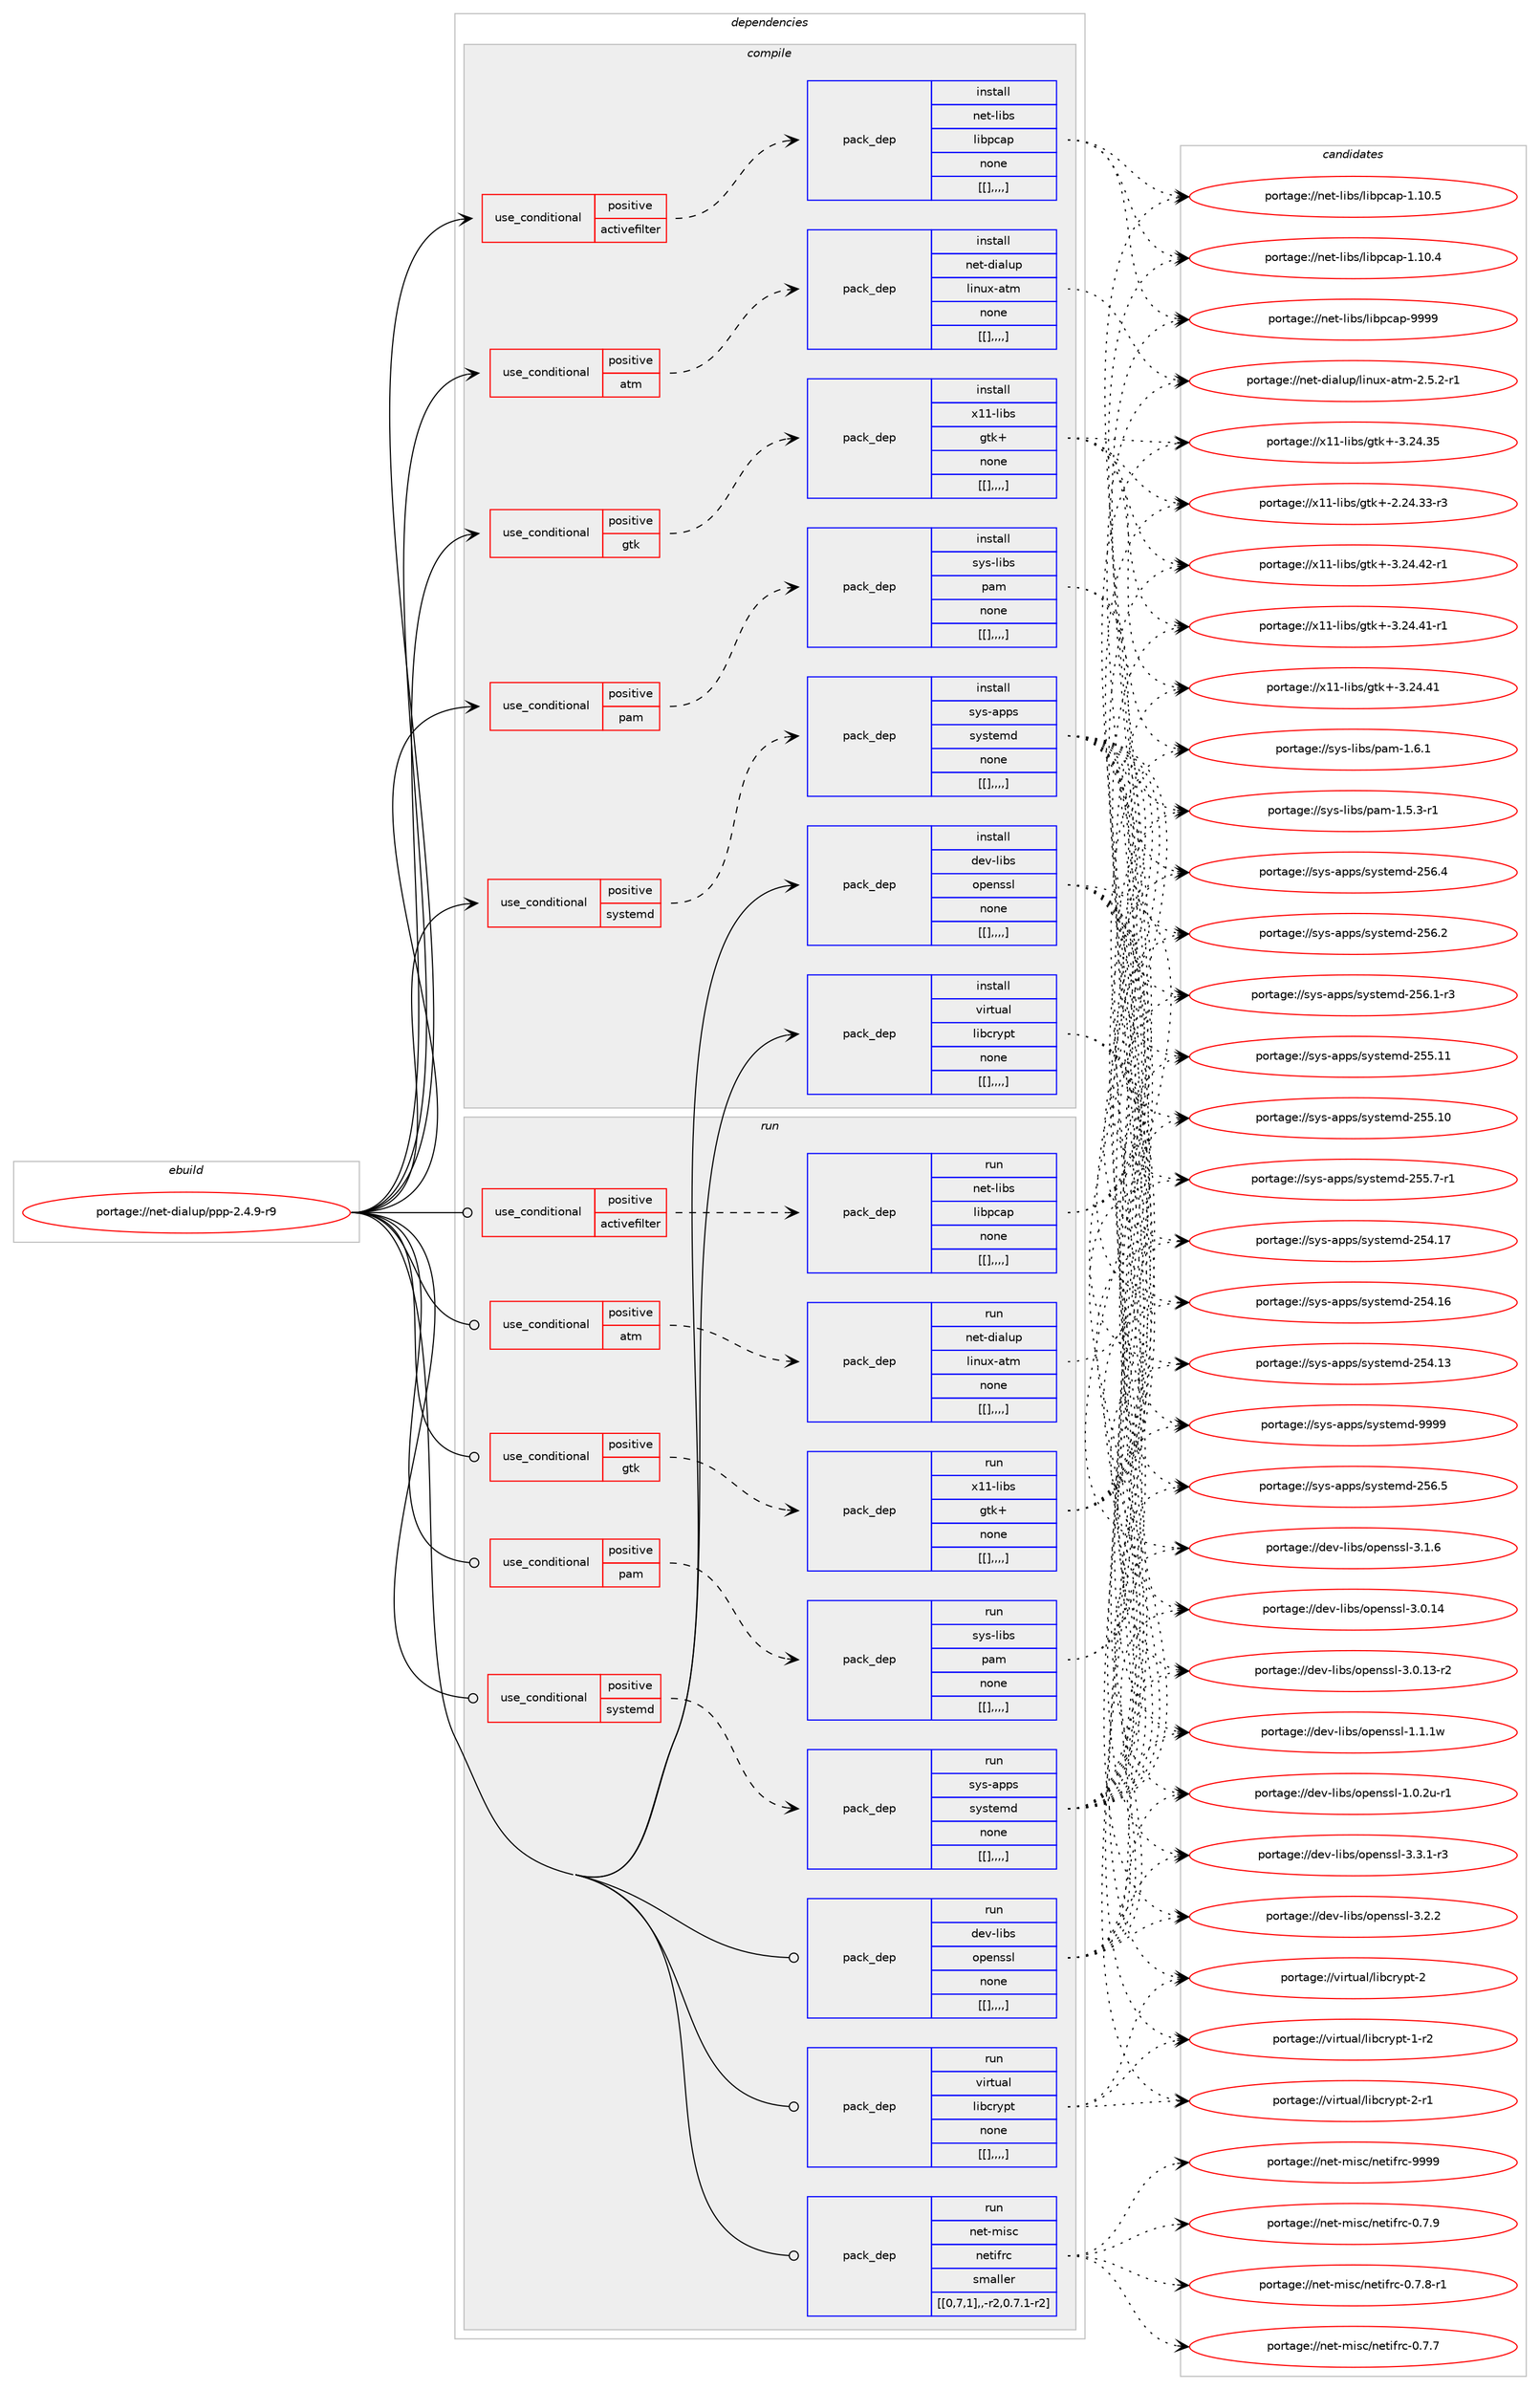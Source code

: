 digraph prolog {

# *************
# Graph options
# *************

newrank=true;
concentrate=true;
compound=true;
graph [rankdir=LR,fontname=Helvetica,fontsize=10,ranksep=1.5];#, ranksep=2.5, nodesep=0.2];
edge  [arrowhead=vee];
node  [fontname=Helvetica,fontsize=10];

# **********
# The ebuild
# **********

subgraph cluster_leftcol {
color=gray;
label=<<i>ebuild</i>>;
id [label="portage://net-dialup/ppp-2.4.9-r9", color=red, width=4, href="../net-dialup/ppp-2.4.9-r9.svg"];
}

# ****************
# The dependencies
# ****************

subgraph cluster_midcol {
color=gray;
label=<<i>dependencies</i>>;
subgraph cluster_compile {
fillcolor="#eeeeee";
style=filled;
label=<<i>compile</i>>;
subgraph cond94013 {
dependency363542 [label=<<TABLE BORDER="0" CELLBORDER="1" CELLSPACING="0" CELLPADDING="4"><TR><TD ROWSPAN="3" CELLPADDING="10">use_conditional</TD></TR><TR><TD>positive</TD></TR><TR><TD>activefilter</TD></TR></TABLE>>, shape=none, color=red];
subgraph pack266776 {
dependency363543 [label=<<TABLE BORDER="0" CELLBORDER="1" CELLSPACING="0" CELLPADDING="4" WIDTH="220"><TR><TD ROWSPAN="6" CELLPADDING="30">pack_dep</TD></TR><TR><TD WIDTH="110">install</TD></TR><TR><TD>net-libs</TD></TR><TR><TD>libpcap</TD></TR><TR><TD>none</TD></TR><TR><TD>[[],,,,]</TD></TR></TABLE>>, shape=none, color=blue];
}
dependency363542:e -> dependency363543:w [weight=20,style="dashed",arrowhead="vee"];
}
id:e -> dependency363542:w [weight=20,style="solid",arrowhead="vee"];
subgraph cond94014 {
dependency363544 [label=<<TABLE BORDER="0" CELLBORDER="1" CELLSPACING="0" CELLPADDING="4"><TR><TD ROWSPAN="3" CELLPADDING="10">use_conditional</TD></TR><TR><TD>positive</TD></TR><TR><TD>atm</TD></TR></TABLE>>, shape=none, color=red];
subgraph pack266777 {
dependency363545 [label=<<TABLE BORDER="0" CELLBORDER="1" CELLSPACING="0" CELLPADDING="4" WIDTH="220"><TR><TD ROWSPAN="6" CELLPADDING="30">pack_dep</TD></TR><TR><TD WIDTH="110">install</TD></TR><TR><TD>net-dialup</TD></TR><TR><TD>linux-atm</TD></TR><TR><TD>none</TD></TR><TR><TD>[[],,,,]</TD></TR></TABLE>>, shape=none, color=blue];
}
dependency363544:e -> dependency363545:w [weight=20,style="dashed",arrowhead="vee"];
}
id:e -> dependency363544:w [weight=20,style="solid",arrowhead="vee"];
subgraph cond94015 {
dependency363546 [label=<<TABLE BORDER="0" CELLBORDER="1" CELLSPACING="0" CELLPADDING="4"><TR><TD ROWSPAN="3" CELLPADDING="10">use_conditional</TD></TR><TR><TD>positive</TD></TR><TR><TD>gtk</TD></TR></TABLE>>, shape=none, color=red];
subgraph pack266778 {
dependency363547 [label=<<TABLE BORDER="0" CELLBORDER="1" CELLSPACING="0" CELLPADDING="4" WIDTH="220"><TR><TD ROWSPAN="6" CELLPADDING="30">pack_dep</TD></TR><TR><TD WIDTH="110">install</TD></TR><TR><TD>x11-libs</TD></TR><TR><TD>gtk+</TD></TR><TR><TD>none</TD></TR><TR><TD>[[],,,,]</TD></TR></TABLE>>, shape=none, color=blue];
}
dependency363546:e -> dependency363547:w [weight=20,style="dashed",arrowhead="vee"];
}
id:e -> dependency363546:w [weight=20,style="solid",arrowhead="vee"];
subgraph cond94016 {
dependency363548 [label=<<TABLE BORDER="0" CELLBORDER="1" CELLSPACING="0" CELLPADDING="4"><TR><TD ROWSPAN="3" CELLPADDING="10">use_conditional</TD></TR><TR><TD>positive</TD></TR><TR><TD>pam</TD></TR></TABLE>>, shape=none, color=red];
subgraph pack266779 {
dependency363549 [label=<<TABLE BORDER="0" CELLBORDER="1" CELLSPACING="0" CELLPADDING="4" WIDTH="220"><TR><TD ROWSPAN="6" CELLPADDING="30">pack_dep</TD></TR><TR><TD WIDTH="110">install</TD></TR><TR><TD>sys-libs</TD></TR><TR><TD>pam</TD></TR><TR><TD>none</TD></TR><TR><TD>[[],,,,]</TD></TR></TABLE>>, shape=none, color=blue];
}
dependency363548:e -> dependency363549:w [weight=20,style="dashed",arrowhead="vee"];
}
id:e -> dependency363548:w [weight=20,style="solid",arrowhead="vee"];
subgraph cond94017 {
dependency363550 [label=<<TABLE BORDER="0" CELLBORDER="1" CELLSPACING="0" CELLPADDING="4"><TR><TD ROWSPAN="3" CELLPADDING="10">use_conditional</TD></TR><TR><TD>positive</TD></TR><TR><TD>systemd</TD></TR></TABLE>>, shape=none, color=red];
subgraph pack266780 {
dependency363551 [label=<<TABLE BORDER="0" CELLBORDER="1" CELLSPACING="0" CELLPADDING="4" WIDTH="220"><TR><TD ROWSPAN="6" CELLPADDING="30">pack_dep</TD></TR><TR><TD WIDTH="110">install</TD></TR><TR><TD>sys-apps</TD></TR><TR><TD>systemd</TD></TR><TR><TD>none</TD></TR><TR><TD>[[],,,,]</TD></TR></TABLE>>, shape=none, color=blue];
}
dependency363550:e -> dependency363551:w [weight=20,style="dashed",arrowhead="vee"];
}
id:e -> dependency363550:w [weight=20,style="solid",arrowhead="vee"];
subgraph pack266781 {
dependency363552 [label=<<TABLE BORDER="0" CELLBORDER="1" CELLSPACING="0" CELLPADDING="4" WIDTH="220"><TR><TD ROWSPAN="6" CELLPADDING="30">pack_dep</TD></TR><TR><TD WIDTH="110">install</TD></TR><TR><TD>dev-libs</TD></TR><TR><TD>openssl</TD></TR><TR><TD>none</TD></TR><TR><TD>[[],,,,]</TD></TR></TABLE>>, shape=none, color=blue];
}
id:e -> dependency363552:w [weight=20,style="solid",arrowhead="vee"];
subgraph pack266782 {
dependency363553 [label=<<TABLE BORDER="0" CELLBORDER="1" CELLSPACING="0" CELLPADDING="4" WIDTH="220"><TR><TD ROWSPAN="6" CELLPADDING="30">pack_dep</TD></TR><TR><TD WIDTH="110">install</TD></TR><TR><TD>virtual</TD></TR><TR><TD>libcrypt</TD></TR><TR><TD>none</TD></TR><TR><TD>[[],,,,]</TD></TR></TABLE>>, shape=none, color=blue];
}
id:e -> dependency363553:w [weight=20,style="solid",arrowhead="vee"];
}
subgraph cluster_compileandrun {
fillcolor="#eeeeee";
style=filled;
label=<<i>compile and run</i>>;
}
subgraph cluster_run {
fillcolor="#eeeeee";
style=filled;
label=<<i>run</i>>;
subgraph cond94018 {
dependency363554 [label=<<TABLE BORDER="0" CELLBORDER="1" CELLSPACING="0" CELLPADDING="4"><TR><TD ROWSPAN="3" CELLPADDING="10">use_conditional</TD></TR><TR><TD>positive</TD></TR><TR><TD>activefilter</TD></TR></TABLE>>, shape=none, color=red];
subgraph pack266783 {
dependency363555 [label=<<TABLE BORDER="0" CELLBORDER="1" CELLSPACING="0" CELLPADDING="4" WIDTH="220"><TR><TD ROWSPAN="6" CELLPADDING="30">pack_dep</TD></TR><TR><TD WIDTH="110">run</TD></TR><TR><TD>net-libs</TD></TR><TR><TD>libpcap</TD></TR><TR><TD>none</TD></TR><TR><TD>[[],,,,]</TD></TR></TABLE>>, shape=none, color=blue];
}
dependency363554:e -> dependency363555:w [weight=20,style="dashed",arrowhead="vee"];
}
id:e -> dependency363554:w [weight=20,style="solid",arrowhead="odot"];
subgraph cond94019 {
dependency363556 [label=<<TABLE BORDER="0" CELLBORDER="1" CELLSPACING="0" CELLPADDING="4"><TR><TD ROWSPAN="3" CELLPADDING="10">use_conditional</TD></TR><TR><TD>positive</TD></TR><TR><TD>atm</TD></TR></TABLE>>, shape=none, color=red];
subgraph pack266784 {
dependency363557 [label=<<TABLE BORDER="0" CELLBORDER="1" CELLSPACING="0" CELLPADDING="4" WIDTH="220"><TR><TD ROWSPAN="6" CELLPADDING="30">pack_dep</TD></TR><TR><TD WIDTH="110">run</TD></TR><TR><TD>net-dialup</TD></TR><TR><TD>linux-atm</TD></TR><TR><TD>none</TD></TR><TR><TD>[[],,,,]</TD></TR></TABLE>>, shape=none, color=blue];
}
dependency363556:e -> dependency363557:w [weight=20,style="dashed",arrowhead="vee"];
}
id:e -> dependency363556:w [weight=20,style="solid",arrowhead="odot"];
subgraph cond94020 {
dependency363558 [label=<<TABLE BORDER="0" CELLBORDER="1" CELLSPACING="0" CELLPADDING="4"><TR><TD ROWSPAN="3" CELLPADDING="10">use_conditional</TD></TR><TR><TD>positive</TD></TR><TR><TD>gtk</TD></TR></TABLE>>, shape=none, color=red];
subgraph pack266785 {
dependency363559 [label=<<TABLE BORDER="0" CELLBORDER="1" CELLSPACING="0" CELLPADDING="4" WIDTH="220"><TR><TD ROWSPAN="6" CELLPADDING="30">pack_dep</TD></TR><TR><TD WIDTH="110">run</TD></TR><TR><TD>x11-libs</TD></TR><TR><TD>gtk+</TD></TR><TR><TD>none</TD></TR><TR><TD>[[],,,,]</TD></TR></TABLE>>, shape=none, color=blue];
}
dependency363558:e -> dependency363559:w [weight=20,style="dashed",arrowhead="vee"];
}
id:e -> dependency363558:w [weight=20,style="solid",arrowhead="odot"];
subgraph cond94021 {
dependency363560 [label=<<TABLE BORDER="0" CELLBORDER="1" CELLSPACING="0" CELLPADDING="4"><TR><TD ROWSPAN="3" CELLPADDING="10">use_conditional</TD></TR><TR><TD>positive</TD></TR><TR><TD>pam</TD></TR></TABLE>>, shape=none, color=red];
subgraph pack266786 {
dependency363561 [label=<<TABLE BORDER="0" CELLBORDER="1" CELLSPACING="0" CELLPADDING="4" WIDTH="220"><TR><TD ROWSPAN="6" CELLPADDING="30">pack_dep</TD></TR><TR><TD WIDTH="110">run</TD></TR><TR><TD>sys-libs</TD></TR><TR><TD>pam</TD></TR><TR><TD>none</TD></TR><TR><TD>[[],,,,]</TD></TR></TABLE>>, shape=none, color=blue];
}
dependency363560:e -> dependency363561:w [weight=20,style="dashed",arrowhead="vee"];
}
id:e -> dependency363560:w [weight=20,style="solid",arrowhead="odot"];
subgraph cond94022 {
dependency363562 [label=<<TABLE BORDER="0" CELLBORDER="1" CELLSPACING="0" CELLPADDING="4"><TR><TD ROWSPAN="3" CELLPADDING="10">use_conditional</TD></TR><TR><TD>positive</TD></TR><TR><TD>systemd</TD></TR></TABLE>>, shape=none, color=red];
subgraph pack266787 {
dependency363563 [label=<<TABLE BORDER="0" CELLBORDER="1" CELLSPACING="0" CELLPADDING="4" WIDTH="220"><TR><TD ROWSPAN="6" CELLPADDING="30">pack_dep</TD></TR><TR><TD WIDTH="110">run</TD></TR><TR><TD>sys-apps</TD></TR><TR><TD>systemd</TD></TR><TR><TD>none</TD></TR><TR><TD>[[],,,,]</TD></TR></TABLE>>, shape=none, color=blue];
}
dependency363562:e -> dependency363563:w [weight=20,style="dashed",arrowhead="vee"];
}
id:e -> dependency363562:w [weight=20,style="solid",arrowhead="odot"];
subgraph pack266788 {
dependency363564 [label=<<TABLE BORDER="0" CELLBORDER="1" CELLSPACING="0" CELLPADDING="4" WIDTH="220"><TR><TD ROWSPAN="6" CELLPADDING="30">pack_dep</TD></TR><TR><TD WIDTH="110">run</TD></TR><TR><TD>dev-libs</TD></TR><TR><TD>openssl</TD></TR><TR><TD>none</TD></TR><TR><TD>[[],,,,]</TD></TR></TABLE>>, shape=none, color=blue];
}
id:e -> dependency363564:w [weight=20,style="solid",arrowhead="odot"];
subgraph pack266789 {
dependency363565 [label=<<TABLE BORDER="0" CELLBORDER="1" CELLSPACING="0" CELLPADDING="4" WIDTH="220"><TR><TD ROWSPAN="6" CELLPADDING="30">pack_dep</TD></TR><TR><TD WIDTH="110">run</TD></TR><TR><TD>virtual</TD></TR><TR><TD>libcrypt</TD></TR><TR><TD>none</TD></TR><TR><TD>[[],,,,]</TD></TR></TABLE>>, shape=none, color=blue];
}
id:e -> dependency363565:w [weight=20,style="solid",arrowhead="odot"];
subgraph pack266790 {
dependency363566 [label=<<TABLE BORDER="0" CELLBORDER="1" CELLSPACING="0" CELLPADDING="4" WIDTH="220"><TR><TD ROWSPAN="6" CELLPADDING="30">pack_dep</TD></TR><TR><TD WIDTH="110">run</TD></TR><TR><TD>net-misc</TD></TR><TR><TD>netifrc</TD></TR><TR><TD>smaller</TD></TR><TR><TD>[[0,7,1],,-r2,0.7.1-r2]</TD></TR></TABLE>>, shape=none, color=blue];
}
id:e -> dependency363566:w [weight=20,style="solid",arrowhead="odot"];
}
}

# **************
# The candidates
# **************

subgraph cluster_choices {
rank=same;
color=gray;
label=<<i>candidates</i>>;

subgraph choice266776 {
color=black;
nodesep=1;
choice1101011164510810598115471081059811299971124557575757 [label="portage://net-libs/libpcap-9999", color=red, width=4,href="../net-libs/libpcap-9999.svg"];
choice11010111645108105981154710810598112999711245494649484653 [label="portage://net-libs/libpcap-1.10.5", color=red, width=4,href="../net-libs/libpcap-1.10.5.svg"];
choice11010111645108105981154710810598112999711245494649484652 [label="portage://net-libs/libpcap-1.10.4", color=red, width=4,href="../net-libs/libpcap-1.10.4.svg"];
dependency363543:e -> choice1101011164510810598115471081059811299971124557575757:w [style=dotted,weight="100"];
dependency363543:e -> choice11010111645108105981154710810598112999711245494649484653:w [style=dotted,weight="100"];
dependency363543:e -> choice11010111645108105981154710810598112999711245494649484652:w [style=dotted,weight="100"];
}
subgraph choice266777 {
color=black;
nodesep=1;
choice11010111645100105971081171124710810511011712045971161094550465346504511449 [label="portage://net-dialup/linux-atm-2.5.2-r1", color=red, width=4,href="../net-dialup/linux-atm-2.5.2-r1.svg"];
dependency363545:e -> choice11010111645100105971081171124710810511011712045971161094550465346504511449:w [style=dotted,weight="100"];
}
subgraph choice266778 {
color=black;
nodesep=1;
choice12049494510810598115471031161074345514650524652504511449 [label="portage://x11-libs/gtk+-3.24.42-r1", color=red, width=4,href="../x11-libs/gtk+-3.24.42-r1.svg"];
choice12049494510810598115471031161074345514650524652494511449 [label="portage://x11-libs/gtk+-3.24.41-r1", color=red, width=4,href="../x11-libs/gtk+-3.24.41-r1.svg"];
choice1204949451081059811547103116107434551465052465249 [label="portage://x11-libs/gtk+-3.24.41", color=red, width=4,href="../x11-libs/gtk+-3.24.41.svg"];
choice1204949451081059811547103116107434551465052465153 [label="portage://x11-libs/gtk+-3.24.35", color=red, width=4,href="../x11-libs/gtk+-3.24.35.svg"];
choice12049494510810598115471031161074345504650524651514511451 [label="portage://x11-libs/gtk+-2.24.33-r3", color=red, width=4,href="../x11-libs/gtk+-2.24.33-r3.svg"];
dependency363547:e -> choice12049494510810598115471031161074345514650524652504511449:w [style=dotted,weight="100"];
dependency363547:e -> choice12049494510810598115471031161074345514650524652494511449:w [style=dotted,weight="100"];
dependency363547:e -> choice1204949451081059811547103116107434551465052465249:w [style=dotted,weight="100"];
dependency363547:e -> choice1204949451081059811547103116107434551465052465153:w [style=dotted,weight="100"];
dependency363547:e -> choice12049494510810598115471031161074345504650524651514511451:w [style=dotted,weight="100"];
}
subgraph choice266779 {
color=black;
nodesep=1;
choice11512111545108105981154711297109454946544649 [label="portage://sys-libs/pam-1.6.1", color=red, width=4,href="../sys-libs/pam-1.6.1.svg"];
choice115121115451081059811547112971094549465346514511449 [label="portage://sys-libs/pam-1.5.3-r1", color=red, width=4,href="../sys-libs/pam-1.5.3-r1.svg"];
dependency363549:e -> choice11512111545108105981154711297109454946544649:w [style=dotted,weight="100"];
dependency363549:e -> choice115121115451081059811547112971094549465346514511449:w [style=dotted,weight="100"];
}
subgraph choice266780 {
color=black;
nodesep=1;
choice1151211154597112112115471151211151161011091004557575757 [label="portage://sys-apps/systemd-9999", color=red, width=4,href="../sys-apps/systemd-9999.svg"];
choice115121115459711211211547115121115116101109100455053544653 [label="portage://sys-apps/systemd-256.5", color=red, width=4,href="../sys-apps/systemd-256.5.svg"];
choice115121115459711211211547115121115116101109100455053544652 [label="portage://sys-apps/systemd-256.4", color=red, width=4,href="../sys-apps/systemd-256.4.svg"];
choice115121115459711211211547115121115116101109100455053544650 [label="portage://sys-apps/systemd-256.2", color=red, width=4,href="../sys-apps/systemd-256.2.svg"];
choice1151211154597112112115471151211151161011091004550535446494511451 [label="portage://sys-apps/systemd-256.1-r3", color=red, width=4,href="../sys-apps/systemd-256.1-r3.svg"];
choice11512111545971121121154711512111511610110910045505353464949 [label="portage://sys-apps/systemd-255.11", color=red, width=4,href="../sys-apps/systemd-255.11.svg"];
choice11512111545971121121154711512111511610110910045505353464948 [label="portage://sys-apps/systemd-255.10", color=red, width=4,href="../sys-apps/systemd-255.10.svg"];
choice1151211154597112112115471151211151161011091004550535346554511449 [label="portage://sys-apps/systemd-255.7-r1", color=red, width=4,href="../sys-apps/systemd-255.7-r1.svg"];
choice11512111545971121121154711512111511610110910045505352464955 [label="portage://sys-apps/systemd-254.17", color=red, width=4,href="../sys-apps/systemd-254.17.svg"];
choice11512111545971121121154711512111511610110910045505352464954 [label="portage://sys-apps/systemd-254.16", color=red, width=4,href="../sys-apps/systemd-254.16.svg"];
choice11512111545971121121154711512111511610110910045505352464951 [label="portage://sys-apps/systemd-254.13", color=red, width=4,href="../sys-apps/systemd-254.13.svg"];
dependency363551:e -> choice1151211154597112112115471151211151161011091004557575757:w [style=dotted,weight="100"];
dependency363551:e -> choice115121115459711211211547115121115116101109100455053544653:w [style=dotted,weight="100"];
dependency363551:e -> choice115121115459711211211547115121115116101109100455053544652:w [style=dotted,weight="100"];
dependency363551:e -> choice115121115459711211211547115121115116101109100455053544650:w [style=dotted,weight="100"];
dependency363551:e -> choice1151211154597112112115471151211151161011091004550535446494511451:w [style=dotted,weight="100"];
dependency363551:e -> choice11512111545971121121154711512111511610110910045505353464949:w [style=dotted,weight="100"];
dependency363551:e -> choice11512111545971121121154711512111511610110910045505353464948:w [style=dotted,weight="100"];
dependency363551:e -> choice1151211154597112112115471151211151161011091004550535346554511449:w [style=dotted,weight="100"];
dependency363551:e -> choice11512111545971121121154711512111511610110910045505352464955:w [style=dotted,weight="100"];
dependency363551:e -> choice11512111545971121121154711512111511610110910045505352464954:w [style=dotted,weight="100"];
dependency363551:e -> choice11512111545971121121154711512111511610110910045505352464951:w [style=dotted,weight="100"];
}
subgraph choice266781 {
color=black;
nodesep=1;
choice1001011184510810598115471111121011101151151084551465146494511451 [label="portage://dev-libs/openssl-3.3.1-r3", color=red, width=4,href="../dev-libs/openssl-3.3.1-r3.svg"];
choice100101118451081059811547111112101110115115108455146504650 [label="portage://dev-libs/openssl-3.2.2", color=red, width=4,href="../dev-libs/openssl-3.2.2.svg"];
choice100101118451081059811547111112101110115115108455146494654 [label="portage://dev-libs/openssl-3.1.6", color=red, width=4,href="../dev-libs/openssl-3.1.6.svg"];
choice10010111845108105981154711111210111011511510845514648464952 [label="portage://dev-libs/openssl-3.0.14", color=red, width=4,href="../dev-libs/openssl-3.0.14.svg"];
choice100101118451081059811547111112101110115115108455146484649514511450 [label="portage://dev-libs/openssl-3.0.13-r2", color=red, width=4,href="../dev-libs/openssl-3.0.13-r2.svg"];
choice100101118451081059811547111112101110115115108454946494649119 [label="portage://dev-libs/openssl-1.1.1w", color=red, width=4,href="../dev-libs/openssl-1.1.1w.svg"];
choice1001011184510810598115471111121011101151151084549464846501174511449 [label="portage://dev-libs/openssl-1.0.2u-r1", color=red, width=4,href="../dev-libs/openssl-1.0.2u-r1.svg"];
dependency363552:e -> choice1001011184510810598115471111121011101151151084551465146494511451:w [style=dotted,weight="100"];
dependency363552:e -> choice100101118451081059811547111112101110115115108455146504650:w [style=dotted,weight="100"];
dependency363552:e -> choice100101118451081059811547111112101110115115108455146494654:w [style=dotted,weight="100"];
dependency363552:e -> choice10010111845108105981154711111210111011511510845514648464952:w [style=dotted,weight="100"];
dependency363552:e -> choice100101118451081059811547111112101110115115108455146484649514511450:w [style=dotted,weight="100"];
dependency363552:e -> choice100101118451081059811547111112101110115115108454946494649119:w [style=dotted,weight="100"];
dependency363552:e -> choice1001011184510810598115471111121011101151151084549464846501174511449:w [style=dotted,weight="100"];
}
subgraph choice266782 {
color=black;
nodesep=1;
choice1181051141161179710847108105989911412111211645504511449 [label="portage://virtual/libcrypt-2-r1", color=red, width=4,href="../virtual/libcrypt-2-r1.svg"];
choice118105114116117971084710810598991141211121164550 [label="portage://virtual/libcrypt-2", color=red, width=4,href="../virtual/libcrypt-2.svg"];
choice1181051141161179710847108105989911412111211645494511450 [label="portage://virtual/libcrypt-1-r2", color=red, width=4,href="../virtual/libcrypt-1-r2.svg"];
dependency363553:e -> choice1181051141161179710847108105989911412111211645504511449:w [style=dotted,weight="100"];
dependency363553:e -> choice118105114116117971084710810598991141211121164550:w [style=dotted,weight="100"];
dependency363553:e -> choice1181051141161179710847108105989911412111211645494511450:w [style=dotted,weight="100"];
}
subgraph choice266783 {
color=black;
nodesep=1;
choice1101011164510810598115471081059811299971124557575757 [label="portage://net-libs/libpcap-9999", color=red, width=4,href="../net-libs/libpcap-9999.svg"];
choice11010111645108105981154710810598112999711245494649484653 [label="portage://net-libs/libpcap-1.10.5", color=red, width=4,href="../net-libs/libpcap-1.10.5.svg"];
choice11010111645108105981154710810598112999711245494649484652 [label="portage://net-libs/libpcap-1.10.4", color=red, width=4,href="../net-libs/libpcap-1.10.4.svg"];
dependency363555:e -> choice1101011164510810598115471081059811299971124557575757:w [style=dotted,weight="100"];
dependency363555:e -> choice11010111645108105981154710810598112999711245494649484653:w [style=dotted,weight="100"];
dependency363555:e -> choice11010111645108105981154710810598112999711245494649484652:w [style=dotted,weight="100"];
}
subgraph choice266784 {
color=black;
nodesep=1;
choice11010111645100105971081171124710810511011712045971161094550465346504511449 [label="portage://net-dialup/linux-atm-2.5.2-r1", color=red, width=4,href="../net-dialup/linux-atm-2.5.2-r1.svg"];
dependency363557:e -> choice11010111645100105971081171124710810511011712045971161094550465346504511449:w [style=dotted,weight="100"];
}
subgraph choice266785 {
color=black;
nodesep=1;
choice12049494510810598115471031161074345514650524652504511449 [label="portage://x11-libs/gtk+-3.24.42-r1", color=red, width=4,href="../x11-libs/gtk+-3.24.42-r1.svg"];
choice12049494510810598115471031161074345514650524652494511449 [label="portage://x11-libs/gtk+-3.24.41-r1", color=red, width=4,href="../x11-libs/gtk+-3.24.41-r1.svg"];
choice1204949451081059811547103116107434551465052465249 [label="portage://x11-libs/gtk+-3.24.41", color=red, width=4,href="../x11-libs/gtk+-3.24.41.svg"];
choice1204949451081059811547103116107434551465052465153 [label="portage://x11-libs/gtk+-3.24.35", color=red, width=4,href="../x11-libs/gtk+-3.24.35.svg"];
choice12049494510810598115471031161074345504650524651514511451 [label="portage://x11-libs/gtk+-2.24.33-r3", color=red, width=4,href="../x11-libs/gtk+-2.24.33-r3.svg"];
dependency363559:e -> choice12049494510810598115471031161074345514650524652504511449:w [style=dotted,weight="100"];
dependency363559:e -> choice12049494510810598115471031161074345514650524652494511449:w [style=dotted,weight="100"];
dependency363559:e -> choice1204949451081059811547103116107434551465052465249:w [style=dotted,weight="100"];
dependency363559:e -> choice1204949451081059811547103116107434551465052465153:w [style=dotted,weight="100"];
dependency363559:e -> choice12049494510810598115471031161074345504650524651514511451:w [style=dotted,weight="100"];
}
subgraph choice266786 {
color=black;
nodesep=1;
choice11512111545108105981154711297109454946544649 [label="portage://sys-libs/pam-1.6.1", color=red, width=4,href="../sys-libs/pam-1.6.1.svg"];
choice115121115451081059811547112971094549465346514511449 [label="portage://sys-libs/pam-1.5.3-r1", color=red, width=4,href="../sys-libs/pam-1.5.3-r1.svg"];
dependency363561:e -> choice11512111545108105981154711297109454946544649:w [style=dotted,weight="100"];
dependency363561:e -> choice115121115451081059811547112971094549465346514511449:w [style=dotted,weight="100"];
}
subgraph choice266787 {
color=black;
nodesep=1;
choice1151211154597112112115471151211151161011091004557575757 [label="portage://sys-apps/systemd-9999", color=red, width=4,href="../sys-apps/systemd-9999.svg"];
choice115121115459711211211547115121115116101109100455053544653 [label="portage://sys-apps/systemd-256.5", color=red, width=4,href="../sys-apps/systemd-256.5.svg"];
choice115121115459711211211547115121115116101109100455053544652 [label="portage://sys-apps/systemd-256.4", color=red, width=4,href="../sys-apps/systemd-256.4.svg"];
choice115121115459711211211547115121115116101109100455053544650 [label="portage://sys-apps/systemd-256.2", color=red, width=4,href="../sys-apps/systemd-256.2.svg"];
choice1151211154597112112115471151211151161011091004550535446494511451 [label="portage://sys-apps/systemd-256.1-r3", color=red, width=4,href="../sys-apps/systemd-256.1-r3.svg"];
choice11512111545971121121154711512111511610110910045505353464949 [label="portage://sys-apps/systemd-255.11", color=red, width=4,href="../sys-apps/systemd-255.11.svg"];
choice11512111545971121121154711512111511610110910045505353464948 [label="portage://sys-apps/systemd-255.10", color=red, width=4,href="../sys-apps/systemd-255.10.svg"];
choice1151211154597112112115471151211151161011091004550535346554511449 [label="portage://sys-apps/systemd-255.7-r1", color=red, width=4,href="../sys-apps/systemd-255.7-r1.svg"];
choice11512111545971121121154711512111511610110910045505352464955 [label="portage://sys-apps/systemd-254.17", color=red, width=4,href="../sys-apps/systemd-254.17.svg"];
choice11512111545971121121154711512111511610110910045505352464954 [label="portage://sys-apps/systemd-254.16", color=red, width=4,href="../sys-apps/systemd-254.16.svg"];
choice11512111545971121121154711512111511610110910045505352464951 [label="portage://sys-apps/systemd-254.13", color=red, width=4,href="../sys-apps/systemd-254.13.svg"];
dependency363563:e -> choice1151211154597112112115471151211151161011091004557575757:w [style=dotted,weight="100"];
dependency363563:e -> choice115121115459711211211547115121115116101109100455053544653:w [style=dotted,weight="100"];
dependency363563:e -> choice115121115459711211211547115121115116101109100455053544652:w [style=dotted,weight="100"];
dependency363563:e -> choice115121115459711211211547115121115116101109100455053544650:w [style=dotted,weight="100"];
dependency363563:e -> choice1151211154597112112115471151211151161011091004550535446494511451:w [style=dotted,weight="100"];
dependency363563:e -> choice11512111545971121121154711512111511610110910045505353464949:w [style=dotted,weight="100"];
dependency363563:e -> choice11512111545971121121154711512111511610110910045505353464948:w [style=dotted,weight="100"];
dependency363563:e -> choice1151211154597112112115471151211151161011091004550535346554511449:w [style=dotted,weight="100"];
dependency363563:e -> choice11512111545971121121154711512111511610110910045505352464955:w [style=dotted,weight="100"];
dependency363563:e -> choice11512111545971121121154711512111511610110910045505352464954:w [style=dotted,weight="100"];
dependency363563:e -> choice11512111545971121121154711512111511610110910045505352464951:w [style=dotted,weight="100"];
}
subgraph choice266788 {
color=black;
nodesep=1;
choice1001011184510810598115471111121011101151151084551465146494511451 [label="portage://dev-libs/openssl-3.3.1-r3", color=red, width=4,href="../dev-libs/openssl-3.3.1-r3.svg"];
choice100101118451081059811547111112101110115115108455146504650 [label="portage://dev-libs/openssl-3.2.2", color=red, width=4,href="../dev-libs/openssl-3.2.2.svg"];
choice100101118451081059811547111112101110115115108455146494654 [label="portage://dev-libs/openssl-3.1.6", color=red, width=4,href="../dev-libs/openssl-3.1.6.svg"];
choice10010111845108105981154711111210111011511510845514648464952 [label="portage://dev-libs/openssl-3.0.14", color=red, width=4,href="../dev-libs/openssl-3.0.14.svg"];
choice100101118451081059811547111112101110115115108455146484649514511450 [label="portage://dev-libs/openssl-3.0.13-r2", color=red, width=4,href="../dev-libs/openssl-3.0.13-r2.svg"];
choice100101118451081059811547111112101110115115108454946494649119 [label="portage://dev-libs/openssl-1.1.1w", color=red, width=4,href="../dev-libs/openssl-1.1.1w.svg"];
choice1001011184510810598115471111121011101151151084549464846501174511449 [label="portage://dev-libs/openssl-1.0.2u-r1", color=red, width=4,href="../dev-libs/openssl-1.0.2u-r1.svg"];
dependency363564:e -> choice1001011184510810598115471111121011101151151084551465146494511451:w [style=dotted,weight="100"];
dependency363564:e -> choice100101118451081059811547111112101110115115108455146504650:w [style=dotted,weight="100"];
dependency363564:e -> choice100101118451081059811547111112101110115115108455146494654:w [style=dotted,weight="100"];
dependency363564:e -> choice10010111845108105981154711111210111011511510845514648464952:w [style=dotted,weight="100"];
dependency363564:e -> choice100101118451081059811547111112101110115115108455146484649514511450:w [style=dotted,weight="100"];
dependency363564:e -> choice100101118451081059811547111112101110115115108454946494649119:w [style=dotted,weight="100"];
dependency363564:e -> choice1001011184510810598115471111121011101151151084549464846501174511449:w [style=dotted,weight="100"];
}
subgraph choice266789 {
color=black;
nodesep=1;
choice1181051141161179710847108105989911412111211645504511449 [label="portage://virtual/libcrypt-2-r1", color=red, width=4,href="../virtual/libcrypt-2-r1.svg"];
choice118105114116117971084710810598991141211121164550 [label="portage://virtual/libcrypt-2", color=red, width=4,href="../virtual/libcrypt-2.svg"];
choice1181051141161179710847108105989911412111211645494511450 [label="portage://virtual/libcrypt-1-r2", color=red, width=4,href="../virtual/libcrypt-1-r2.svg"];
dependency363565:e -> choice1181051141161179710847108105989911412111211645504511449:w [style=dotted,weight="100"];
dependency363565:e -> choice118105114116117971084710810598991141211121164550:w [style=dotted,weight="100"];
dependency363565:e -> choice1181051141161179710847108105989911412111211645494511450:w [style=dotted,weight="100"];
}
subgraph choice266790 {
color=black;
nodesep=1;
choice110101116451091051159947110101116105102114994557575757 [label="portage://net-misc/netifrc-9999", color=red, width=4,href="../net-misc/netifrc-9999.svg"];
choice11010111645109105115994711010111610510211499454846554657 [label="portage://net-misc/netifrc-0.7.9", color=red, width=4,href="../net-misc/netifrc-0.7.9.svg"];
choice110101116451091051159947110101116105102114994548465546564511449 [label="portage://net-misc/netifrc-0.7.8-r1", color=red, width=4,href="../net-misc/netifrc-0.7.8-r1.svg"];
choice11010111645109105115994711010111610510211499454846554655 [label="portage://net-misc/netifrc-0.7.7", color=red, width=4,href="../net-misc/netifrc-0.7.7.svg"];
dependency363566:e -> choice110101116451091051159947110101116105102114994557575757:w [style=dotted,weight="100"];
dependency363566:e -> choice11010111645109105115994711010111610510211499454846554657:w [style=dotted,weight="100"];
dependency363566:e -> choice110101116451091051159947110101116105102114994548465546564511449:w [style=dotted,weight="100"];
dependency363566:e -> choice11010111645109105115994711010111610510211499454846554655:w [style=dotted,weight="100"];
}
}

}
